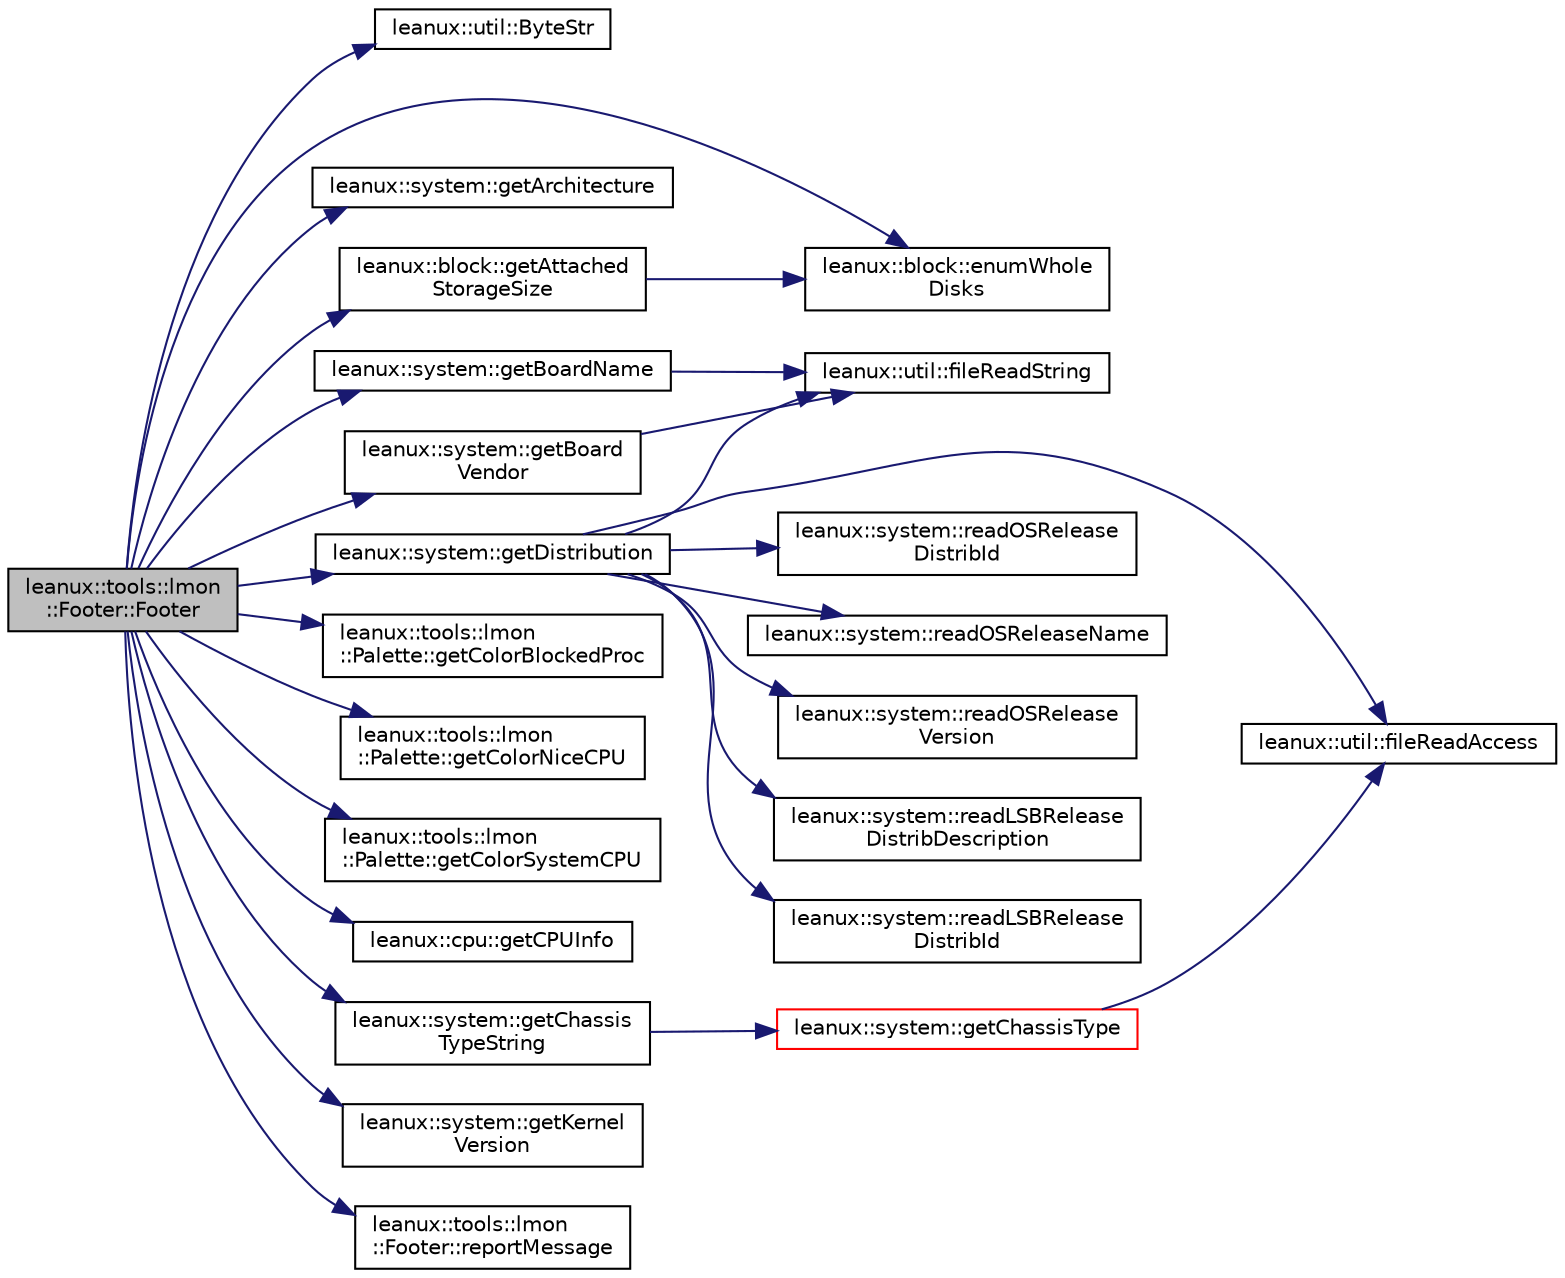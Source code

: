 digraph "leanux::tools::lmon::Footer::Footer"
{
 // LATEX_PDF_SIZE
  bgcolor="transparent";
  edge [fontname="Helvetica",fontsize="10",labelfontname="Helvetica",labelfontsize="10"];
  node [fontname="Helvetica",fontsize="10",shape=record];
  rankdir="LR";
  Node1 [label="leanux::tools::lmon\l::Footer::Footer",height=0.2,width=0.4,color="black", fillcolor="grey75", style="filled", fontcolor="black",tooltip="Construct a Footer."];
  Node1 -> Node2 [color="midnightblue",fontsize="10",style="solid",fontname="Helvetica"];
  Node2 [label="leanux::util::ByteStr",height=0.2,width=0.4,color="black",URL="$namespaceleanux_1_1util.html#a979843e3d99f053101f902ec38985833",tooltip="convert a byte value to pretty print string."];
  Node1 -> Node3 [color="midnightblue",fontsize="10",style="solid",fontname="Helvetica"];
  Node3 [label="leanux::block::enumWhole\lDisks",height=0.2,width=0.4,color="black",URL="$namespaceleanux_1_1block.html#ac08a21002b48cb1bbfaf8d77b4aac5f6",tooltip="get a list of whole disks (exclude partitions)."];
  Node1 -> Node4 [color="midnightblue",fontsize="10",style="solid",fontname="Helvetica"];
  Node4 [label="leanux::system::getArchitecture",height=0.2,width=0.4,color="black",URL="$namespaceleanux_1_1system.html#a75bb60404aa2da1f0593ffeca7a085d8",tooltip="Get the system architecture."];
  Node1 -> Node5 [color="midnightblue",fontsize="10",style="solid",fontname="Helvetica"];
  Node5 [label="leanux::block::getAttached\lStorageSize",height=0.2,width=0.4,color="black",URL="$namespaceleanux_1_1block.html#ad1f8b6bad222a975b5885a0fff510848",tooltip="total attached storage."];
  Node5 -> Node3 [color="midnightblue",fontsize="10",style="solid",fontname="Helvetica"];
  Node1 -> Node6 [color="midnightblue",fontsize="10",style="solid",fontname="Helvetica"];
  Node6 [label="leanux::system::getBoardName",height=0.2,width=0.4,color="black",URL="$namespaceleanux_1_1system.html#a166614bb486e675664d9198252b369e8",tooltip="Get the name of the system board."];
  Node6 -> Node7 [color="midnightblue",fontsize="10",style="solid",fontname="Helvetica"];
  Node7 [label="leanux::util::fileReadString",height=0.2,width=0.4,color="black",URL="$namespaceleanux_1_1util.html#a57bfd49353610b3d0b6d121b264c676e",tooltip="read the file as a single string."];
  Node1 -> Node8 [color="midnightblue",fontsize="10",style="solid",fontname="Helvetica"];
  Node8 [label="leanux::system::getBoard\lVendor",height=0.2,width=0.4,color="black",URL="$namespaceleanux_1_1system.html#a932c997ac7eb8d186eb7b895be98f8b6",tooltip="Get the vendor of the system board."];
  Node8 -> Node7 [color="midnightblue",fontsize="10",style="solid",fontname="Helvetica"];
  Node1 -> Node9 [color="midnightblue",fontsize="10",style="solid",fontname="Helvetica"];
  Node9 [label="leanux::system::getChassis\lTypeString",height=0.2,width=0.4,color="black",URL="$namespaceleanux_1_1system.html#a4353472fef02fbaaf6a6051f19323a1f",tooltip="Get the system chassis type as a std::string."];
  Node9 -> Node10 [color="midnightblue",fontsize="10",style="solid",fontname="Helvetica"];
  Node10 [label="leanux::system::getChassisType",height=0.2,width=0.4,color="red",URL="$namespaceleanux_1_1system.html#a1ab19aa4db47eac1c96cd0f456475fbc",tooltip="Get the system chassis type."];
  Node10 -> Node11 [color="midnightblue",fontsize="10",style="solid",fontname="Helvetica"];
  Node11 [label="leanux::util::fileReadAccess",height=0.2,width=0.4,color="black",URL="$namespaceleanux_1_1util.html#a6421ca2c46c56eebe1a486c6a498ce7d",tooltip="Test if a file exists and can be read."];
  Node1 -> Node13 [color="midnightblue",fontsize="10",style="solid",fontname="Helvetica"];
  Node13 [label="leanux::tools::lmon\l::Palette::getColorBlockedProc",height=0.2,width=0.4,color="black",URL="$classleanux_1_1tools_1_1lmon_1_1Palette.html#a60717c2d5607a21a597210033e17ddca",tooltip="get blocked process color."];
  Node1 -> Node14 [color="midnightblue",fontsize="10",style="solid",fontname="Helvetica"];
  Node14 [label="leanux::tools::lmon\l::Palette::getColorNiceCPU",height=0.2,width=0.4,color="black",URL="$classleanux_1_1tools_1_1lmon_1_1Palette.html#a5f264f21e7c12361c5795ddf3bd40316",tooltip="get nice cpu color."];
  Node1 -> Node15 [color="midnightblue",fontsize="10",style="solid",fontname="Helvetica"];
  Node15 [label="leanux::tools::lmon\l::Palette::getColorSystemCPU",height=0.2,width=0.4,color="black",URL="$classleanux_1_1tools_1_1lmon_1_1Palette.html#a53c5c7a5af2f20e612813be65b318c50",tooltip="get system cpu color."];
  Node1 -> Node16 [color="midnightblue",fontsize="10",style="solid",fontname="Helvetica"];
  Node16 [label="leanux::cpu::getCPUInfo",height=0.2,width=0.4,color="black",URL="$namespaceleanux_1_1cpu.html#a704d21d69d40fe49b1cf8f2b77fd5664",tooltip="Get CPU info."];
  Node1 -> Node17 [color="midnightblue",fontsize="10",style="solid",fontname="Helvetica"];
  Node17 [label="leanux::system::getDistribution",height=0.2,width=0.4,color="black",URL="$namespaceleanux_1_1system.html#a87f3cc1d1be026345c1be58546e5a74b",tooltip="Detect the GNU/Linux distribution."];
  Node17 -> Node11 [color="midnightblue",fontsize="10",style="solid",fontname="Helvetica"];
  Node17 -> Node7 [color="midnightblue",fontsize="10",style="solid",fontname="Helvetica"];
  Node17 -> Node18 [color="midnightblue",fontsize="10",style="solid",fontname="Helvetica"];
  Node18 [label="leanux::system::readLSBRelease\lDistribDescription",height=0.2,width=0.4,color="black",URL="$namespaceleanux_1_1system.html#aed132a8f45eaf49bface294263301b1b",tooltip="Read the DISTRIB_DESCRIPTION from /etc/lsb-release."];
  Node17 -> Node19 [color="midnightblue",fontsize="10",style="solid",fontname="Helvetica"];
  Node19 [label="leanux::system::readLSBRelease\lDistribId",height=0.2,width=0.4,color="black",URL="$namespaceleanux_1_1system.html#ad8234be7a364508d2c6a6f107a3631a1",tooltip="Read the DISTRIB_ID from /etc/lsb-release."];
  Node17 -> Node20 [color="midnightblue",fontsize="10",style="solid",fontname="Helvetica"];
  Node20 [label="leanux::system::readOSRelease\lDistribId",height=0.2,width=0.4,color="black",URL="$namespaceleanux_1_1system.html#a09df94941748f400e8851f4580d55b4c",tooltip="Read the ID from /etc/os-release."];
  Node17 -> Node21 [color="midnightblue",fontsize="10",style="solid",fontname="Helvetica"];
  Node21 [label="leanux::system::readOSReleaseName",height=0.2,width=0.4,color="black",URL="$namespaceleanux_1_1system.html#ab4e7b5d36c918f7655be2fc23056c1c2",tooltip="Read the NAME from /etc/os-release."];
  Node17 -> Node22 [color="midnightblue",fontsize="10",style="solid",fontname="Helvetica"];
  Node22 [label="leanux::system::readOSRelease\lVersion",height=0.2,width=0.4,color="black",URL="$namespaceleanux_1_1system.html#a06b51abf1e4d492f1c75f47a1bbff1f3",tooltip="Read the VERSION from /etc/os-release."];
  Node1 -> Node23 [color="midnightblue",fontsize="10",style="solid",fontname="Helvetica"];
  Node23 [label="leanux::system::getKernel\lVersion",height=0.2,width=0.4,color="black",URL="$namespaceleanux_1_1system.html#a019837e625c4eedcc1e09de84a56d5b8",tooltip="Get the kernel version."];
  Node1 -> Node24 [color="midnightblue",fontsize="10",style="solid",fontname="Helvetica"];
  Node24 [label="leanux::tools::lmon\l::Footer::reportMessage",height=0.2,width=0.4,color="black",URL="$classleanux_1_1tools_1_1lmon_1_1Footer.html#a4e4b0e9f23175b894f01493d9caefde8",tooltip="Report a Message."];
}
